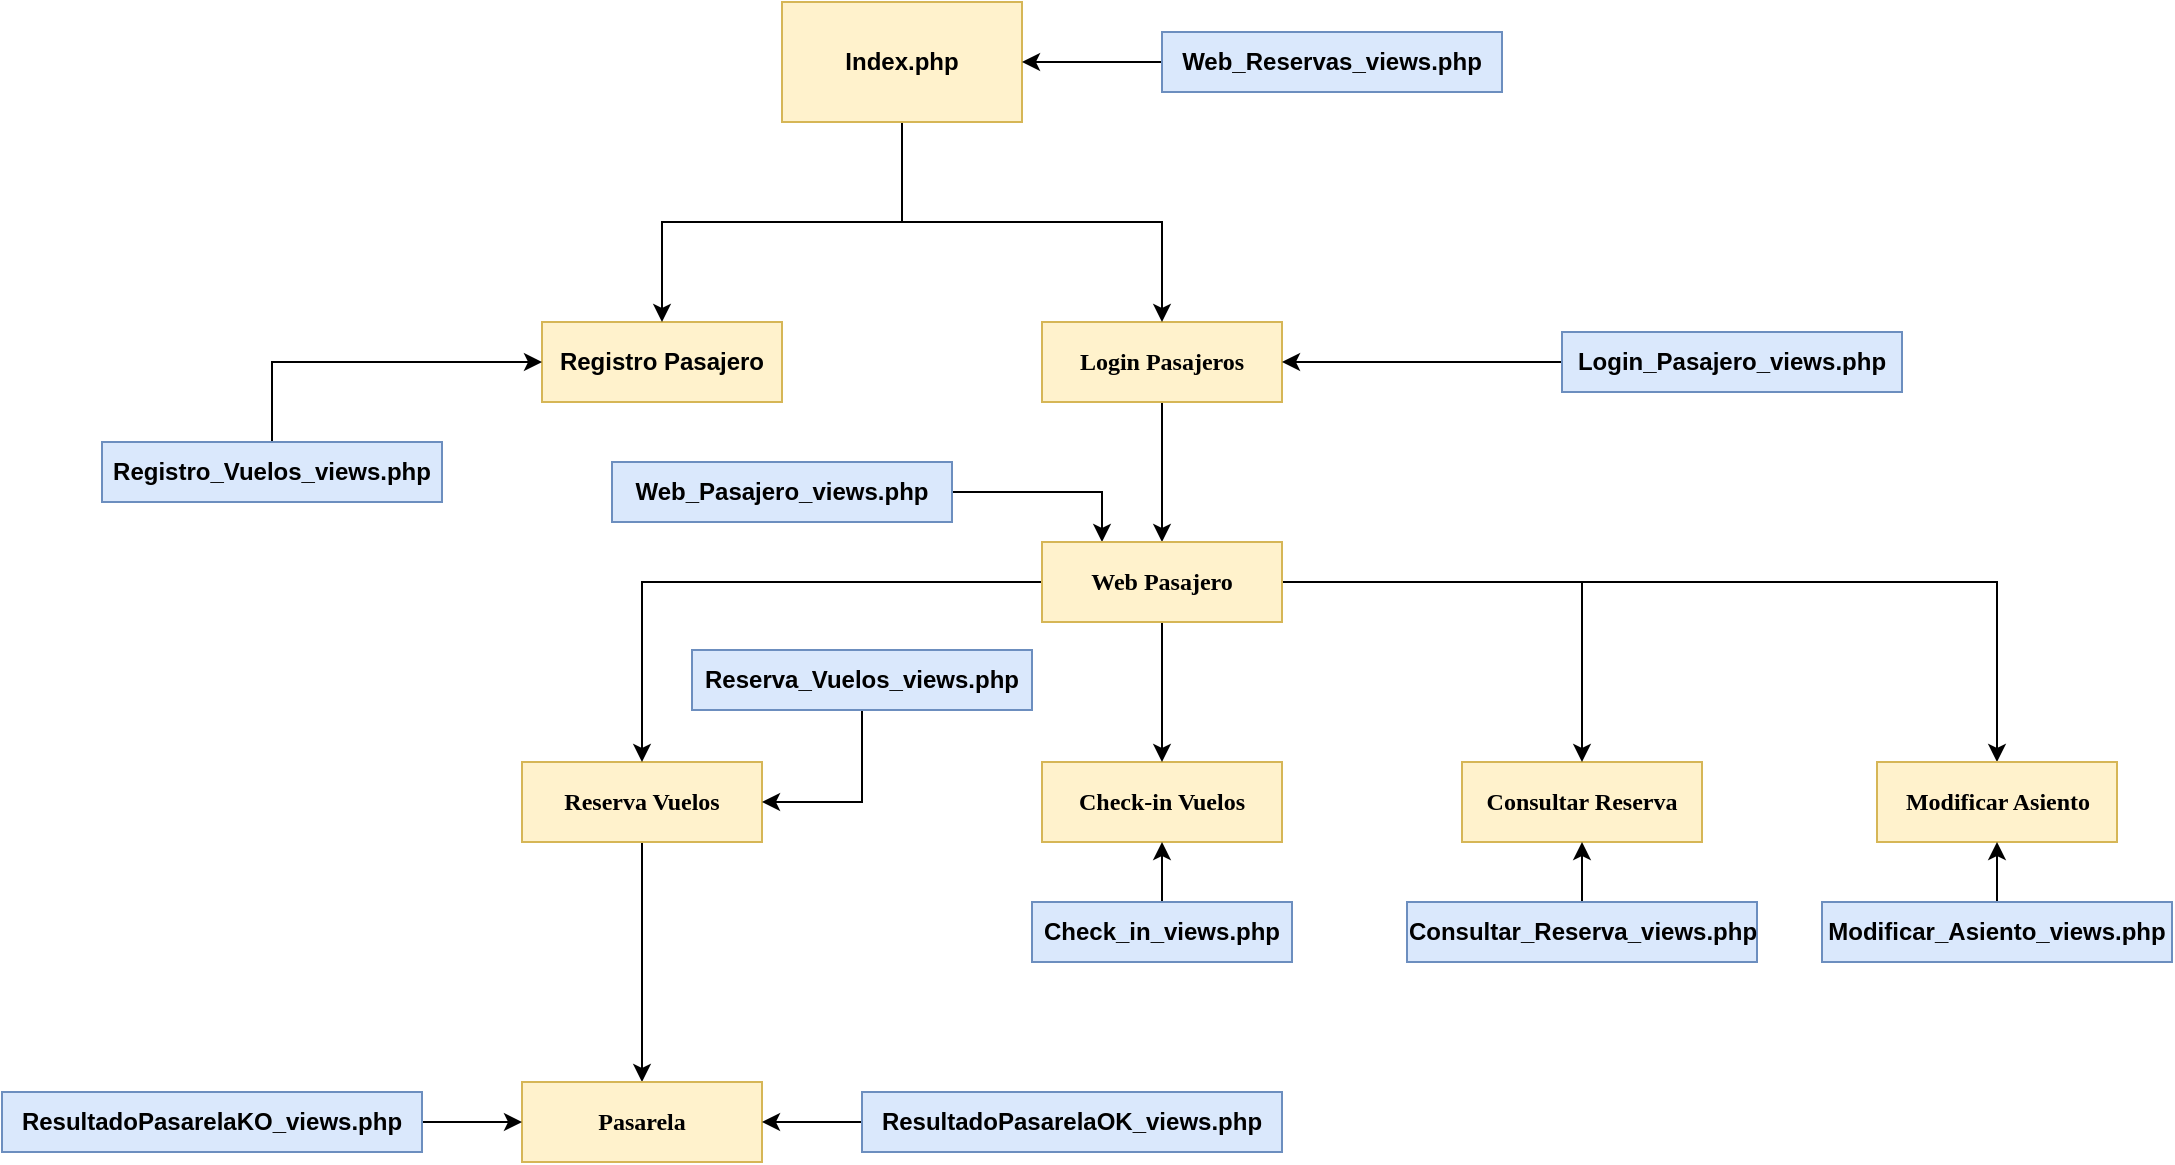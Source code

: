 <mxfile version="13.7.9" type="device"><diagram id="rg8KqcnSlTX9RAm9NPS7" name="Página-1"><mxGraphModel dx="1422" dy="822" grid="1" gridSize="10" guides="1" tooltips="1" connect="1" arrows="1" fold="1" page="1" pageScale="1" pageWidth="1169" pageHeight="827" math="0" shadow="0"><root><mxCell id="0"/><mxCell id="1" parent="0"/><mxCell id="_5NAy5Cz6KW00vK9Joiw-1" value="&lt;b&gt;Registro Pasajero&lt;/b&gt;" style="rounded=0;whiteSpace=wrap;html=1;fillColor=#fff2cc;strokeColor=#d6b656;" parent="1" vertex="1"><mxGeometry x="320" y="220" width="120" height="40" as="geometry"/></mxCell><mxCell id="tJS9eq4Pj6MeXdYLKyy2-15" style="edgeStyle=orthogonalEdgeStyle;rounded=0;orthogonalLoop=1;jettySize=auto;html=1;" parent="1" source="_5NAy5Cz6KW00vK9Joiw-2" target="tJS9eq4Pj6MeXdYLKyy2-2" edge="1"><mxGeometry relative="1" as="geometry"/></mxCell><mxCell id="_5NAy5Cz6KW00vK9Joiw-2" value="&lt;b&gt;&lt;font face=&quot;Tahoma&quot;&gt;Login Pasajeros&lt;/font&gt;&lt;/b&gt;" style="rounded=0;whiteSpace=wrap;html=1;fillColor=#fff2cc;strokeColor=#d6b656;" parent="1" vertex="1"><mxGeometry x="570" y="220" width="120" height="40" as="geometry"/></mxCell><mxCell id="_5NAy5Cz6KW00vK9Joiw-4" style="edgeStyle=orthogonalEdgeStyle;rounded=0;orthogonalLoop=1;jettySize=auto;html=1;" parent="1" source="_5NAy5Cz6KW00vK9Joiw-3" target="_5NAy5Cz6KW00vK9Joiw-1" edge="1"><mxGeometry relative="1" as="geometry"/></mxCell><mxCell id="_5NAy5Cz6KW00vK9Joiw-5" style="edgeStyle=orthogonalEdgeStyle;rounded=0;orthogonalLoop=1;jettySize=auto;html=1;entryX=0.5;entryY=0;entryDx=0;entryDy=0;" parent="1" source="_5NAy5Cz6KW00vK9Joiw-3" target="_5NAy5Cz6KW00vK9Joiw-2" edge="1"><mxGeometry relative="1" as="geometry"><Array as="points"><mxPoint x="500" y="170"/><mxPoint x="630" y="170"/></Array></mxGeometry></mxCell><mxCell id="_5NAy5Cz6KW00vK9Joiw-3" value="&lt;b&gt;Index.php&lt;/b&gt;" style="rounded=0;whiteSpace=wrap;html=1;fillColor=#fff2cc;strokeColor=#d6b656;" parent="1" vertex="1"><mxGeometry x="440" y="60" width="120" height="60" as="geometry"/></mxCell><mxCell id="_5NAy5Cz6KW00vK9Joiw-6" value="&lt;b&gt;&lt;font face=&quot;Tahoma&quot;&gt;Check-in Vuelos&lt;/font&gt;&lt;/b&gt;" style="rounded=0;whiteSpace=wrap;html=1;fillColor=#fff2cc;strokeColor=#d6b656;" parent="1" vertex="1"><mxGeometry x="570" y="440" width="120" height="40" as="geometry"/></mxCell><mxCell id="_5NAy5Cz6KW00vK9Joiw-8" value="&lt;b&gt;&lt;font face=&quot;Tahoma&quot;&gt;Consultar Reserva&lt;/font&gt;&lt;/b&gt;" style="rounded=0;whiteSpace=wrap;html=1;fillColor=#fff2cc;strokeColor=#d6b656;" parent="1" vertex="1"><mxGeometry x="780" y="440" width="120" height="40" as="geometry"/></mxCell><mxCell id="JKlqys6y2ijC2g6eZCwk-2" style="edgeStyle=orthogonalEdgeStyle;rounded=0;orthogonalLoop=1;jettySize=auto;html=1;entryX=0.5;entryY=0;entryDx=0;entryDy=0;" parent="1" source="_5NAy5Cz6KW00vK9Joiw-10" target="_5NAy5Cz6KW00vK9Joiw-53" edge="1"><mxGeometry relative="1" as="geometry"/></mxCell><mxCell id="_5NAy5Cz6KW00vK9Joiw-10" value="&lt;b&gt;&lt;font face=&quot;Tahoma&quot;&gt;Reserva Vuelos&lt;/font&gt;&lt;/b&gt;" style="rounded=0;whiteSpace=wrap;html=1;fillColor=#fff2cc;strokeColor=#d6b656;" parent="1" vertex="1"><mxGeometry x="310" y="440" width="120" height="40" as="geometry"/></mxCell><mxCell id="tJS9eq4Pj6MeXdYLKyy2-18" style="edgeStyle=orthogonalEdgeStyle;rounded=0;orthogonalLoop=1;jettySize=auto;html=1;entryX=1;entryY=0.5;entryDx=0;entryDy=0;" parent="1" source="_5NAy5Cz6KW00vK9Joiw-14" target="_5NAy5Cz6KW00vK9Joiw-10" edge="1"><mxGeometry relative="1" as="geometry"/></mxCell><mxCell id="_5NAy5Cz6KW00vK9Joiw-14" value="&lt;b&gt;Reserva_Vuelos_views.php&lt;/b&gt;" style="rounded=0;whiteSpace=wrap;html=1;fillColor=#dae8fc;strokeColor=#6c8ebf;" parent="1" vertex="1"><mxGeometry x="395" y="384" width="170" height="30" as="geometry"/></mxCell><mxCell id="tJS9eq4Pj6MeXdYLKyy2-23" style="edgeStyle=orthogonalEdgeStyle;rounded=0;orthogonalLoop=1;jettySize=auto;html=1;entryX=0.5;entryY=1;entryDx=0;entryDy=0;" parent="1" source="_5NAy5Cz6KW00vK9Joiw-15" target="_5NAy5Cz6KW00vK9Joiw-6" edge="1"><mxGeometry relative="1" as="geometry"/></mxCell><mxCell id="_5NAy5Cz6KW00vK9Joiw-15" value="&lt;b&gt;Check_in_views.php&lt;/b&gt;" style="rounded=0;whiteSpace=wrap;html=1;fillColor=#dae8fc;strokeColor=#6c8ebf;" parent="1" vertex="1"><mxGeometry x="565" y="510" width="130" height="30" as="geometry"/></mxCell><mxCell id="JKlqys6y2ijC2g6eZCwk-1" style="edgeStyle=orthogonalEdgeStyle;rounded=0;orthogonalLoop=1;jettySize=auto;html=1;" parent="1" source="_5NAy5Cz6KW00vK9Joiw-16" target="_5NAy5Cz6KW00vK9Joiw-8" edge="1"><mxGeometry relative="1" as="geometry"/></mxCell><mxCell id="_5NAy5Cz6KW00vK9Joiw-16" value="&lt;b&gt;Consultar_Reserva_views.php&lt;/b&gt;" style="rounded=0;whiteSpace=wrap;html=1;fillColor=#dae8fc;strokeColor=#6c8ebf;" parent="1" vertex="1"><mxGeometry x="752.5" y="510" width="175" height="30" as="geometry"/></mxCell><mxCell id="tJS9eq4Pj6MeXdYLKyy2-16" style="edgeStyle=orthogonalEdgeStyle;rounded=0;orthogonalLoop=1;jettySize=auto;html=1;entryX=0;entryY=0.5;entryDx=0;entryDy=0;" parent="1" source="_5NAy5Cz6KW00vK9Joiw-20" target="_5NAy5Cz6KW00vK9Joiw-1" edge="1"><mxGeometry relative="1" as="geometry"><Array as="points"><mxPoint x="185" y="240"/></Array></mxGeometry></mxCell><mxCell id="_5NAy5Cz6KW00vK9Joiw-20" value="&lt;b&gt;Registro_Vuelos_views.php&lt;/b&gt;" style="rounded=0;whiteSpace=wrap;html=1;fillColor=#dae8fc;strokeColor=#6c8ebf;" parent="1" vertex="1"><mxGeometry x="100" y="280" width="170" height="30" as="geometry"/></mxCell><mxCell id="tJS9eq4Pj6MeXdYLKyy2-17" style="edgeStyle=orthogonalEdgeStyle;rounded=0;orthogonalLoop=1;jettySize=auto;html=1;entryX=1;entryY=0.5;entryDx=0;entryDy=0;" parent="1" source="_5NAy5Cz6KW00vK9Joiw-23" target="_5NAy5Cz6KW00vK9Joiw-2" edge="1"><mxGeometry relative="1" as="geometry"/></mxCell><mxCell id="_5NAy5Cz6KW00vK9Joiw-23" value="&lt;b&gt;Login_Pasajero_views.php&lt;/b&gt;" style="rounded=0;whiteSpace=wrap;html=1;fillColor=#dae8fc;strokeColor=#6c8ebf;" parent="1" vertex="1"><mxGeometry x="830" y="225" width="170" height="30" as="geometry"/></mxCell><mxCell id="tJS9eq4Pj6MeXdYLKyy2-25" style="edgeStyle=orthogonalEdgeStyle;rounded=0;orthogonalLoop=1;jettySize=auto;html=1;" parent="1" source="_5NAy5Cz6KW00vK9Joiw-25" target="_5NAy5Cz6KW00vK9Joiw-3" edge="1"><mxGeometry relative="1" as="geometry"/></mxCell><mxCell id="_5NAy5Cz6KW00vK9Joiw-25" value="&lt;b&gt;Web_Reservas_views.php&lt;/b&gt;" style="rounded=0;whiteSpace=wrap;html=1;fillColor=#dae8fc;strokeColor=#6c8ebf;" parent="1" vertex="1"><mxGeometry x="630" y="75" width="170" height="30" as="geometry"/></mxCell><mxCell id="_5NAy5Cz6KW00vK9Joiw-53" value="&lt;font face=&quot;Tahoma&quot;&gt;&lt;b&gt;Pasarela&lt;/b&gt;&lt;/font&gt;" style="rounded=0;whiteSpace=wrap;html=1;fillColor=#fff2cc;strokeColor=#d6b656;" parent="1" vertex="1"><mxGeometry x="310" y="600" width="120" height="40" as="geometry"/></mxCell><mxCell id="tJS9eq4Pj6MeXdYLKyy2-9" style="edgeStyle=orthogonalEdgeStyle;rounded=0;orthogonalLoop=1;jettySize=auto;html=1;entryX=0.25;entryY=0;entryDx=0;entryDy=0;" parent="1" source="tJS9eq4Pj6MeXdYLKyy2-1" target="tJS9eq4Pj6MeXdYLKyy2-2" edge="1"><mxGeometry relative="1" as="geometry"/></mxCell><mxCell id="tJS9eq4Pj6MeXdYLKyy2-1" value="&lt;b&gt;Web_Pasajero_views.php&lt;/b&gt;" style="rounded=0;whiteSpace=wrap;html=1;fillColor=#dae8fc;strokeColor=#6c8ebf;" parent="1" vertex="1"><mxGeometry x="355" y="290" width="170" height="30" as="geometry"/></mxCell><mxCell id="tJS9eq4Pj6MeXdYLKyy2-5" style="edgeStyle=orthogonalEdgeStyle;rounded=0;orthogonalLoop=1;jettySize=auto;html=1;entryX=0.5;entryY=0;entryDx=0;entryDy=0;" parent="1" source="tJS9eq4Pj6MeXdYLKyy2-2" target="_5NAy5Cz6KW00vK9Joiw-10" edge="1"><mxGeometry relative="1" as="geometry"/></mxCell><mxCell id="tJS9eq4Pj6MeXdYLKyy2-6" style="edgeStyle=orthogonalEdgeStyle;rounded=0;orthogonalLoop=1;jettySize=auto;html=1;" parent="1" source="tJS9eq4Pj6MeXdYLKyy2-2" target="_5NAy5Cz6KW00vK9Joiw-6" edge="1"><mxGeometry relative="1" as="geometry"/></mxCell><mxCell id="tJS9eq4Pj6MeXdYLKyy2-10" style="edgeStyle=orthogonalEdgeStyle;rounded=0;orthogonalLoop=1;jettySize=auto;html=1;" parent="1" source="tJS9eq4Pj6MeXdYLKyy2-2" target="_5NAy5Cz6KW00vK9Joiw-8" edge="1"><mxGeometry relative="1" as="geometry"/></mxCell><mxCell id="TiFNz8cv2QU0rpUBV-3W-4" style="edgeStyle=orthogonalEdgeStyle;rounded=0;orthogonalLoop=1;jettySize=auto;html=1;entryX=0.5;entryY=0;entryDx=0;entryDy=0;" edge="1" parent="1" source="tJS9eq4Pj6MeXdYLKyy2-2" target="TiFNz8cv2QU0rpUBV-3W-1"><mxGeometry relative="1" as="geometry"/></mxCell><mxCell id="tJS9eq4Pj6MeXdYLKyy2-2" value="&lt;font face=&quot;Tahoma&quot;&gt;&lt;b&gt;Web Pasajero&lt;/b&gt;&lt;/font&gt;" style="rounded=0;whiteSpace=wrap;html=1;fillColor=#fff2cc;strokeColor=#d6b656;" parent="1" vertex="1"><mxGeometry x="570" y="330" width="120" height="40" as="geometry"/></mxCell><mxCell id="JKlqys6y2ijC2g6eZCwk-5" style="edgeStyle=orthogonalEdgeStyle;rounded=0;orthogonalLoop=1;jettySize=auto;html=1;entryX=0;entryY=0.5;entryDx=0;entryDy=0;" parent="1" source="JKlqys6y2ijC2g6eZCwk-4" target="_5NAy5Cz6KW00vK9Joiw-53" edge="1"><mxGeometry relative="1" as="geometry"/></mxCell><mxCell id="JKlqys6y2ijC2g6eZCwk-4" value="&lt;b&gt;ResultadoPasarelaKO_views.php&lt;/b&gt;" style="rounded=0;whiteSpace=wrap;html=1;fillColor=#dae8fc;strokeColor=#6c8ebf;" parent="1" vertex="1"><mxGeometry x="50" y="605" width="210" height="30" as="geometry"/></mxCell><mxCell id="JKlqys6y2ijC2g6eZCwk-7" style="edgeStyle=orthogonalEdgeStyle;rounded=0;orthogonalLoop=1;jettySize=auto;html=1;entryX=1;entryY=0.5;entryDx=0;entryDy=0;" parent="1" source="JKlqys6y2ijC2g6eZCwk-6" target="_5NAy5Cz6KW00vK9Joiw-53" edge="1"><mxGeometry relative="1" as="geometry"/></mxCell><mxCell id="JKlqys6y2ijC2g6eZCwk-6" value="&lt;b&gt;ResultadoPasarelaOK_views.php&lt;/b&gt;" style="rounded=0;whiteSpace=wrap;html=1;fillColor=#dae8fc;strokeColor=#6c8ebf;" parent="1" vertex="1"><mxGeometry x="480" y="605" width="210" height="30" as="geometry"/></mxCell><mxCell id="TiFNz8cv2QU0rpUBV-3W-1" value="&lt;b&gt;&lt;font face=&quot;Tahoma&quot;&gt;Modificar Asiento&lt;/font&gt;&lt;/b&gt;" style="rounded=0;whiteSpace=wrap;html=1;fillColor=#fff2cc;strokeColor=#d6b656;" vertex="1" parent="1"><mxGeometry x="987.5" y="440" width="120" height="40" as="geometry"/></mxCell><mxCell id="TiFNz8cv2QU0rpUBV-3W-3" style="edgeStyle=orthogonalEdgeStyle;rounded=0;orthogonalLoop=1;jettySize=auto;html=1;entryX=0.5;entryY=1;entryDx=0;entryDy=0;" edge="1" parent="1" source="TiFNz8cv2QU0rpUBV-3W-2" target="TiFNz8cv2QU0rpUBV-3W-1"><mxGeometry relative="1" as="geometry"/></mxCell><mxCell id="TiFNz8cv2QU0rpUBV-3W-2" value="&lt;b&gt;Modificar_Asiento_views.php&lt;/b&gt;" style="rounded=0;whiteSpace=wrap;html=1;fillColor=#dae8fc;strokeColor=#6c8ebf;" vertex="1" parent="1"><mxGeometry x="960" y="510" width="175" height="30" as="geometry"/></mxCell></root></mxGraphModel></diagram></mxfile>